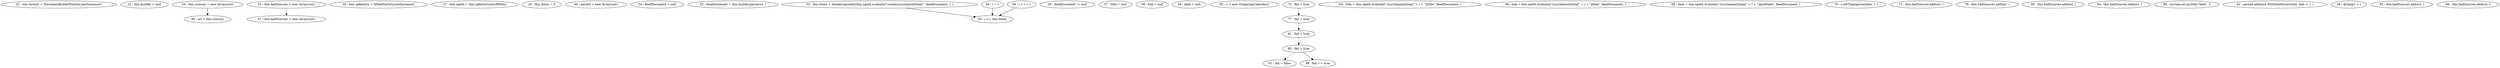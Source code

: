 digraph G {
"22 : this.factory = DocumentBuilderFactory.newInstance()"
"23 : this.builder = null"
"24 : this.sources = new ArrayList()"
"24 : this.sources = new ArrayList()" -> "49 : url = this.sources"
"25 : this.badSources = new ArrayList()"
"25 : this.badSources = new ArrayList()" -> "47 : this.badSources = new ArrayList()" [style=dashed]
"26 : this.xpfactory = XPathFactory.newInstance()"
"27 : this.xpath = this.xpfactory.newXPath()"
"28 : this.items = 0"
"47 : this.badSources = new ArrayList()"
"48 : parsed = new ArrayList()"
"49 : url = this.sources"
"50 : feedDocument = null"
"52 : feedDocument = this.builder.parse(url, )"
"54 : this.items = Integer.parseInt(this.xpath.evaluate(\"count(/rss/channel/item)\", feedDocument, ), )"
"54 : this.items = Integer.parseInt(this.xpath.evaluate(\"count(/rss/channel/item)\", feedDocument, ), )" -> "56 : i <= this.items"
"55 : feedDocument != null"
"56 : i = 1"
"56 : i = 1" -> "56 : i <= this.items"
"56 : i <= this.items"
"57 : title = null"
"58 : link = null"
"59 : date = null"
"60 : c = new GregorianCalendar()"
"61 : fail = false"
"64 : title = this.xpath.evaluate(\"/rss/channel/item[\" + i + \"]/title\", feedDocument, )"
"88 : fail == true"
"66 : link = this.xpath.evaluate(\"/rss/channel/item[\" + i + \"]/link\", feedDocument, )"
"68 : date = this.xpath.evaluate(\"/rss/channel/item[\" + i + \"]/pubDate\", feedDocument, )"
"70 : c.setTime(parse(date, ), )"
"72 : this.badSources.add(url, )"
"73 : fail = true"
"73 : fail = true" -> "77 : fail = true" [style=dashed]
"76 : this.badSources.add(url, )"
"77 : fail = true"
"77 : fail = true" -> "81 : fail = true" [style=dashed]
"80 : this.badSources.add(url, )"
"81 : fail = true"
"81 : fail = true" -> "85 : fail = true" [style=dashed]
"84 : this.badSources.add(url, )"
"85 : fail = true"
"85 : fail = true" -> "88 : fail == true"
"85 : fail = true" -> "61 : fail = false" [style=dashed]
"89 : System.err.println(\"bleh\", )"
"92 : parsed.add(new RSSItemParser(title, link, c, ), )"
"56 : @temp1 = i"
"56 : i = i + 1"
"56 : i = i + 1" -> "56 : i <= this.items"
"95 : this.badSources.add(url, )"
"98 : this.badSources.add(url, )"
}